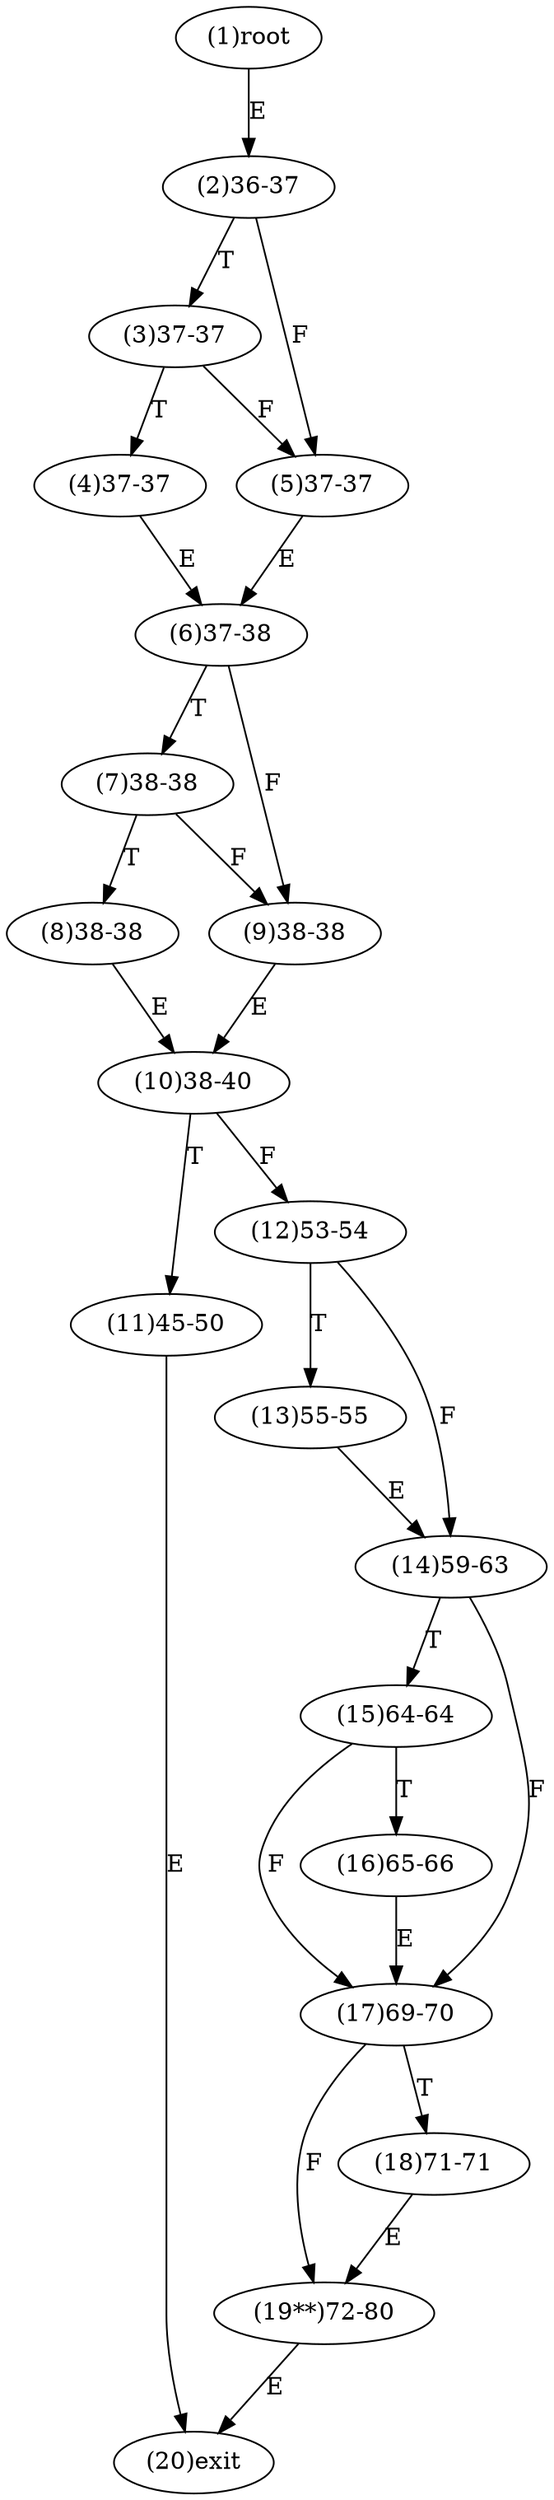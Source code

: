 digraph "" { 
1[ label="(1)root"];
2[ label="(2)36-37"];
3[ label="(3)37-37"];
4[ label="(4)37-37"];
5[ label="(5)37-37"];
6[ label="(6)37-38"];
7[ label="(7)38-38"];
8[ label="(8)38-38"];
9[ label="(9)38-38"];
10[ label="(10)38-40"];
11[ label="(11)45-50"];
12[ label="(12)53-54"];
13[ label="(13)55-55"];
14[ label="(14)59-63"];
15[ label="(15)64-64"];
17[ label="(17)69-70"];
16[ label="(16)65-66"];
19[ label="(19**)72-80"];
18[ label="(18)71-71"];
20[ label="(20)exit"];
1->2[ label="E"];
2->5[ label="F"];
2->3[ label="T"];
3->5[ label="F"];
3->4[ label="T"];
4->6[ label="E"];
5->6[ label="E"];
6->9[ label="F"];
6->7[ label="T"];
7->9[ label="F"];
7->8[ label="T"];
8->10[ label="E"];
9->10[ label="E"];
10->12[ label="F"];
10->11[ label="T"];
11->20[ label="E"];
12->14[ label="F"];
12->13[ label="T"];
13->14[ label="E"];
14->17[ label="F"];
14->15[ label="T"];
15->17[ label="F"];
15->16[ label="T"];
16->17[ label="E"];
17->19[ label="F"];
17->18[ label="T"];
18->19[ label="E"];
19->20[ label="E"];
}
